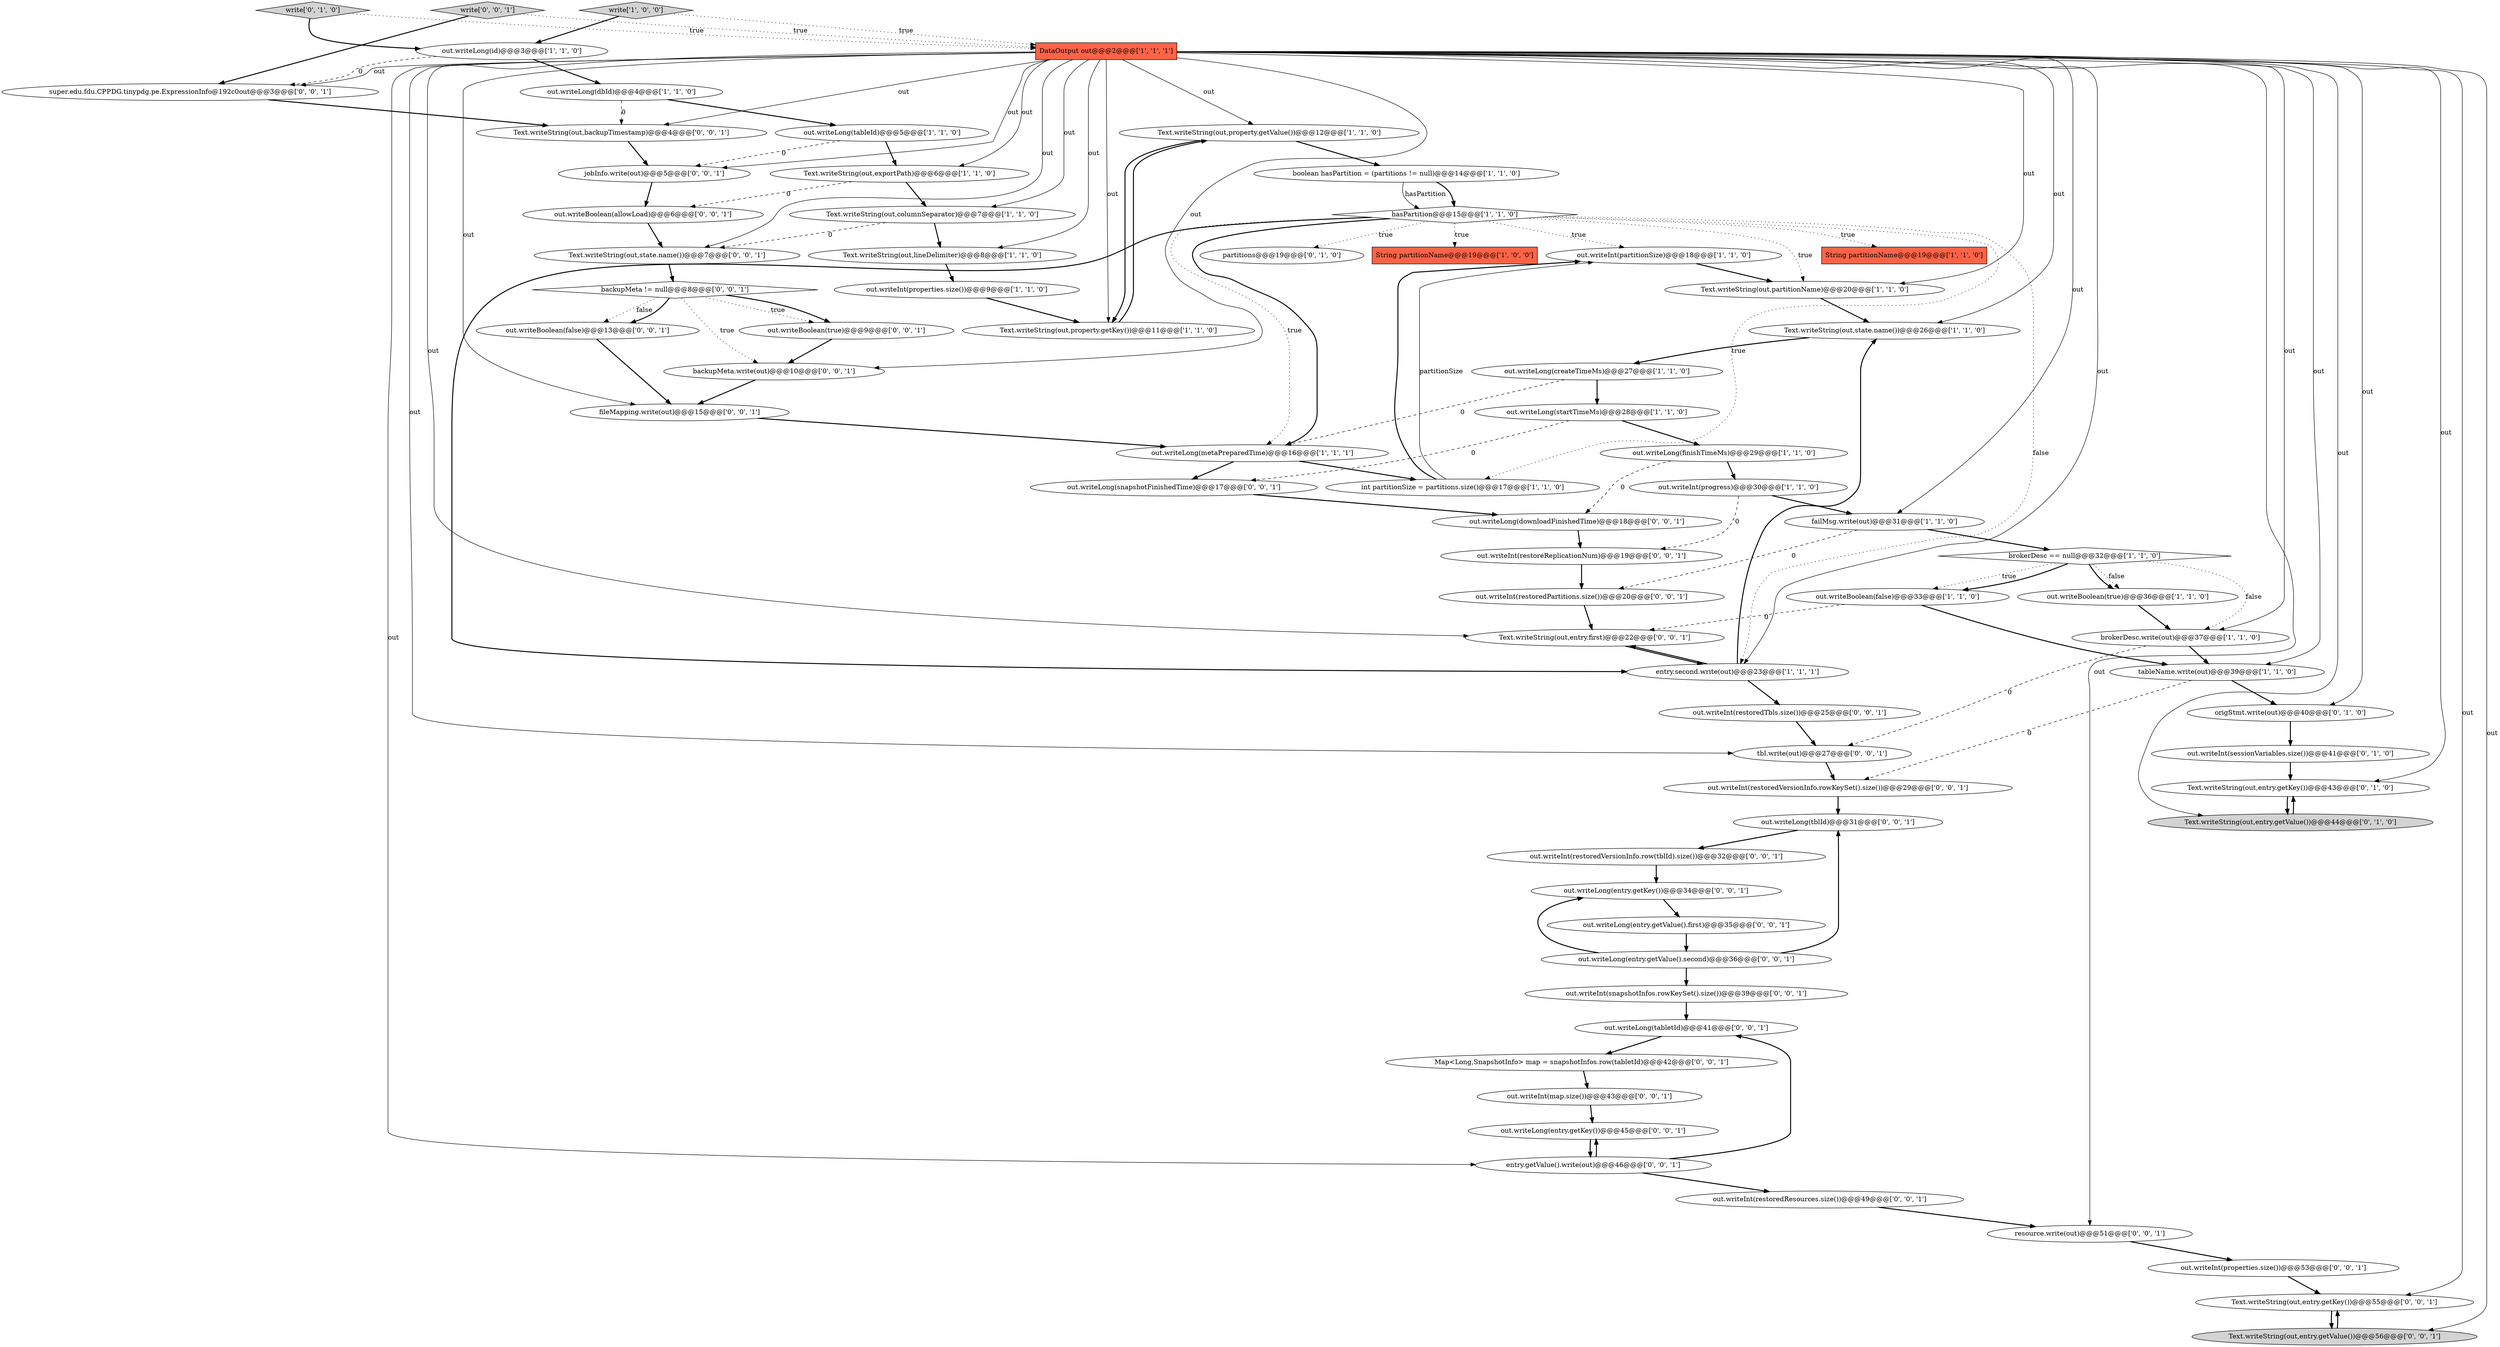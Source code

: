 digraph {
11 [style = filled, label = "Text.writeString(out,property.getValue())@@@12@@@['1', '1', '0']", fillcolor = white, shape = ellipse image = "AAA0AAABBB1BBB"];
39 [style = filled, label = "out.writeLong(snapshotFinishedTime)@@@17@@@['0', '0', '1']", fillcolor = white, shape = ellipse image = "AAA0AAABBB3BBB"];
53 [style = filled, label = "out.writeLong(entry.getKey())@@@34@@@['0', '0', '1']", fillcolor = white, shape = ellipse image = "AAA0AAABBB3BBB"];
55 [style = filled, label = "out.writeLong(tabletId)@@@41@@@['0', '0', '1']", fillcolor = white, shape = ellipse image = "AAA0AAABBB3BBB"];
18 [style = filled, label = "out.writeLong(dbId)@@@4@@@['1', '1', '0']", fillcolor = white, shape = ellipse image = "AAA0AAABBB1BBB"];
19 [style = filled, label = "Text.writeString(out,property.getKey())@@@11@@@['1', '1', '0']", fillcolor = white, shape = ellipse image = "AAA0AAABBB1BBB"];
58 [style = filled, label = "backupMeta.write(out)@@@10@@@['0', '0', '1']", fillcolor = white, shape = ellipse image = "AAA0AAABBB3BBB"];
70 [style = filled, label = "out.writeLong(entry.getValue().first)@@@35@@@['0', '0', '1']", fillcolor = white, shape = ellipse image = "AAA0AAABBB3BBB"];
16 [style = filled, label = "String partitionName@@@19@@@['1', '1', '0']", fillcolor = tomato, shape = box image = "AAA0AAABBB1BBB"];
38 [style = filled, label = "out.writeLong(entry.getKey())@@@45@@@['0', '0', '1']", fillcolor = white, shape = ellipse image = "AAA0AAABBB3BBB"];
52 [style = filled, label = "backupMeta != null@@@8@@@['0', '0', '1']", fillcolor = white, shape = diamond image = "AAA0AAABBB3BBB"];
54 [style = filled, label = "out.writeBoolean(allowLoad)@@@6@@@['0', '0', '1']", fillcolor = white, shape = ellipse image = "AAA0AAABBB3BBB"];
33 [style = filled, label = "out.writeInt(sessionVariables.size())@@@41@@@['0', '1', '0']", fillcolor = white, shape = ellipse image = "AAA1AAABBB2BBB"];
41 [style = filled, label = "fileMapping.write(out)@@@15@@@['0', '0', '1']", fillcolor = white, shape = ellipse image = "AAA0AAABBB3BBB"];
47 [style = filled, label = "Text.writeString(out,entry.first)@@@22@@@['0', '0', '1']", fillcolor = white, shape = ellipse image = "AAA0AAABBB3BBB"];
66 [style = filled, label = "out.writeInt(map.size())@@@43@@@['0', '0', '1']", fillcolor = white, shape = ellipse image = "AAA0AAABBB3BBB"];
31 [style = filled, label = "origStmt.write(out)@@@40@@@['0', '1', '0']", fillcolor = white, shape = ellipse image = "AAA1AAABBB2BBB"];
51 [style = filled, label = "out.writeLong(downloadFinishedTime)@@@18@@@['0', '0', '1']", fillcolor = white, shape = ellipse image = "AAA0AAABBB3BBB"];
43 [style = filled, label = "Text.writeString(out,state.name())@@@7@@@['0', '0', '1']", fillcolor = white, shape = ellipse image = "AAA0AAABBB3BBB"];
68 [style = filled, label = "out.writeInt(restoredVersionInfo.rowKeySet().size())@@@29@@@['0', '0', '1']", fillcolor = white, shape = ellipse image = "AAA0AAABBB3BBB"];
23 [style = filled, label = "out.writeInt(partitionSize)@@@18@@@['1', '1', '0']", fillcolor = white, shape = ellipse image = "AAA0AAABBB1BBB"];
26 [style = filled, label = "tableName.write(out)@@@39@@@['1', '1', '0']", fillcolor = white, shape = ellipse image = "AAA0AAABBB1BBB"];
34 [style = filled, label = "partitions@@@19@@@['0', '1', '0']", fillcolor = white, shape = ellipse image = "AAA0AAABBB2BBB"];
63 [style = filled, label = "out.writeInt(properties.size())@@@53@@@['0', '0', '1']", fillcolor = white, shape = ellipse image = "AAA0AAABBB3BBB"];
64 [style = filled, label = "out.writeInt(restoredPartitions.size())@@@20@@@['0', '0', '1']", fillcolor = white, shape = ellipse image = "AAA0AAABBB3BBB"];
60 [style = filled, label = "out.writeBoolean(false)@@@13@@@['0', '0', '1']", fillcolor = white, shape = ellipse image = "AAA0AAABBB3BBB"];
8 [style = filled, label = "DataOutput out@@@2@@@['1', '1', '1']", fillcolor = tomato, shape = box image = "AAA0AAABBB1BBB"];
10 [style = filled, label = "Text.writeString(out,lineDelimiter)@@@8@@@['1', '1', '0']", fillcolor = white, shape = ellipse image = "AAA0AAABBB1BBB"];
14 [style = filled, label = "Text.writeString(out,columnSeparator)@@@7@@@['1', '1', '0']", fillcolor = white, shape = ellipse image = "AAA0AAABBB1BBB"];
7 [style = filled, label = "Text.writeString(out,state.name())@@@26@@@['1', '1', '0']", fillcolor = white, shape = ellipse image = "AAA0AAABBB1BBB"];
22 [style = filled, label = "out.writeLong(createTimeMs)@@@27@@@['1', '1', '0']", fillcolor = white, shape = ellipse image = "AAA0AAABBB1BBB"];
50 [style = filled, label = "entry.getValue().write(out)@@@46@@@['0', '0', '1']", fillcolor = white, shape = ellipse image = "AAA0AAABBB3BBB"];
46 [style = filled, label = "write['0', '0', '1']", fillcolor = lightgray, shape = diamond image = "AAA0AAABBB3BBB"];
67 [style = filled, label = "jobInfo.write(out)@@@5@@@['0', '0', '1']", fillcolor = white, shape = ellipse image = "AAA0AAABBB3BBB"];
27 [style = filled, label = "entry.second.write(out)@@@23@@@['1', '1', '1']", fillcolor = white, shape = ellipse image = "AAA0AAABBB1BBB"];
44 [style = filled, label = "resource.write(out)@@@51@@@['0', '0', '1']", fillcolor = white, shape = ellipse image = "AAA0AAABBB3BBB"];
45 [style = filled, label = "Map<Long,SnapshotInfo> map = snapshotInfos.row(tabletId)@@@42@@@['0', '0', '1']", fillcolor = white, shape = ellipse image = "AAA0AAABBB3BBB"];
42 [style = filled, label = "Text.writeString(out,entry.getKey())@@@55@@@['0', '0', '1']", fillcolor = white, shape = ellipse image = "AAA0AAABBB3BBB"];
69 [style = filled, label = "out.writeBoolean(true)@@@9@@@['0', '0', '1']", fillcolor = white, shape = ellipse image = "AAA0AAABBB3BBB"];
28 [style = filled, label = "Text.writeString(out,exportPath)@@@6@@@['1', '1', '0']", fillcolor = white, shape = ellipse image = "AAA0AAABBB1BBB"];
59 [style = filled, label = "out.writeLong(entry.getValue().second)@@@36@@@['0', '0', '1']", fillcolor = white, shape = ellipse image = "AAA0AAABBB3BBB"];
25 [style = filled, label = "brokerDesc.write(out)@@@37@@@['1', '1', '0']", fillcolor = white, shape = ellipse image = "AAA0AAABBB1BBB"];
48 [style = filled, label = "tbl.write(out)@@@27@@@['0', '0', '1']", fillcolor = white, shape = ellipse image = "AAA0AAABBB3BBB"];
30 [style = filled, label = "brokerDesc == null@@@32@@@['1', '1', '0']", fillcolor = white, shape = diamond image = "AAA0AAABBB1BBB"];
57 [style = filled, label = "out.writeInt(restoredTbls.size())@@@25@@@['0', '0', '1']", fillcolor = white, shape = ellipse image = "AAA0AAABBB3BBB"];
0 [style = filled, label = "out.writeLong(startTimeMs)@@@28@@@['1', '1', '0']", fillcolor = white, shape = ellipse image = "AAA0AAABBB1BBB"];
62 [style = filled, label = "out.writeInt(restoredVersionInfo.row(tblId).size())@@@32@@@['0', '0', '1']", fillcolor = white, shape = ellipse image = "AAA0AAABBB3BBB"];
9 [style = filled, label = "out.writeLong(tableId)@@@5@@@['1', '1', '0']", fillcolor = white, shape = ellipse image = "AAA0AAABBB1BBB"];
24 [style = filled, label = "out.writeBoolean(true)@@@36@@@['1', '1', '0']", fillcolor = white, shape = ellipse image = "AAA0AAABBB1BBB"];
3 [style = filled, label = "hasPartition@@@15@@@['1', '1', '0']", fillcolor = white, shape = diamond image = "AAA0AAABBB1BBB"];
29 [style = filled, label = "out.writeInt(progress)@@@30@@@['1', '1', '0']", fillcolor = white, shape = ellipse image = "AAA0AAABBB1BBB"];
36 [style = filled, label = "Text.writeString(out,entry.getValue())@@@44@@@['0', '1', '0']", fillcolor = lightgray, shape = ellipse image = "AAA1AAABBB2BBB"];
37 [style = filled, label = "super.edu.fdu.CPPDG.tinypdg.pe.ExpressionInfo@192c0out@@@3@@@['0', '0', '1']", fillcolor = white, shape = ellipse image = "AAA0AAABBB3BBB"];
32 [style = filled, label = "write['0', '1', '0']", fillcolor = lightgray, shape = diamond image = "AAA0AAABBB2BBB"];
20 [style = filled, label = "out.writeBoolean(false)@@@33@@@['1', '1', '0']", fillcolor = white, shape = ellipse image = "AAA0AAABBB1BBB"];
61 [style = filled, label = "out.writeInt(restoredResources.size())@@@49@@@['0', '0', '1']", fillcolor = white, shape = ellipse image = "AAA0AAABBB3BBB"];
21 [style = filled, label = "Text.writeString(out,partitionName)@@@20@@@['1', '1', '0']", fillcolor = white, shape = ellipse image = "AAA0AAABBB1BBB"];
35 [style = filled, label = "Text.writeString(out,entry.getKey())@@@43@@@['0', '1', '0']", fillcolor = white, shape = ellipse image = "AAA1AAABBB2BBB"];
12 [style = filled, label = "out.writeLong(metaPreparedTime)@@@16@@@['1', '1', '1']", fillcolor = white, shape = ellipse image = "AAA0AAABBB1BBB"];
65 [style = filled, label = "out.writeInt(snapshotInfos.rowKeySet().size())@@@39@@@['0', '0', '1']", fillcolor = white, shape = ellipse image = "AAA0AAABBB3BBB"];
17 [style = filled, label = "failMsg.write(out)@@@31@@@['1', '1', '0']", fillcolor = white, shape = ellipse image = "AAA0AAABBB1BBB"];
40 [style = filled, label = "Text.writeString(out,backupTimestamp)@@@4@@@['0', '0', '1']", fillcolor = white, shape = ellipse image = "AAA0AAABBB3BBB"];
56 [style = filled, label = "Text.writeString(out,entry.getValue())@@@56@@@['0', '0', '1']", fillcolor = lightgray, shape = ellipse image = "AAA0AAABBB3BBB"];
4 [style = filled, label = "write['1', '0', '0']", fillcolor = lightgray, shape = diamond image = "AAA0AAABBB1BBB"];
5 [style = filled, label = "out.writeInt(properties.size())@@@9@@@['1', '1', '0']", fillcolor = white, shape = ellipse image = "AAA0AAABBB1BBB"];
71 [style = filled, label = "out.writeInt(restoreReplicationNum)@@@19@@@['0', '0', '1']", fillcolor = white, shape = ellipse image = "AAA0AAABBB3BBB"];
2 [style = filled, label = "String partitionName@@@19@@@['1', '0', '0']", fillcolor = tomato, shape = box image = "AAA0AAABBB1BBB"];
1 [style = filled, label = "out.writeLong(id)@@@3@@@['1', '1', '0']", fillcolor = white, shape = ellipse image = "AAA0AAABBB1BBB"];
49 [style = filled, label = "out.writeLong(tblId)@@@31@@@['0', '0', '1']", fillcolor = white, shape = ellipse image = "AAA0AAABBB3BBB"];
6 [style = filled, label = "boolean hasPartition = (partitions != null)@@@14@@@['1', '1', '0']", fillcolor = white, shape = ellipse image = "AAA0AAABBB1BBB"];
15 [style = filled, label = "out.writeLong(finishTimeMs)@@@29@@@['1', '1', '0']", fillcolor = white, shape = ellipse image = "AAA0AAABBB1BBB"];
13 [style = filled, label = "int partitionSize = partitions.size()@@@17@@@['1', '1', '0']", fillcolor = white, shape = ellipse image = "AAA0AAABBB1BBB"];
69->58 [style = bold, label=""];
3->12 [style = dotted, label="true"];
8->35 [style = solid, label="out"];
8->56 [style = solid, label="out"];
60->41 [style = bold, label=""];
15->51 [style = dashed, label="0"];
8->27 [style = solid, label="out"];
27->7 [style = bold, label=""];
53->70 [style = bold, label=""];
8->48 [style = solid, label="out"];
8->44 [style = solid, label="out"];
25->26 [style = bold, label=""];
59->49 [style = bold, label=""];
62->53 [style = bold, label=""];
44->63 [style = bold, label=""];
1->18 [style = bold, label=""];
7->22 [style = bold, label=""];
67->54 [style = bold, label=""];
14->43 [style = dashed, label="0"];
20->47 [style = dashed, label="0"];
56->42 [style = bold, label=""];
8->58 [style = solid, label="out"];
30->24 [style = dotted, label="false"];
0->15 [style = bold, label=""];
46->37 [style = bold, label=""];
8->17 [style = solid, label="out"];
29->17 [style = bold, label=""];
39->51 [style = bold, label=""];
8->31 [style = solid, label="out"];
9->28 [style = bold, label=""];
28->54 [style = dashed, label="0"];
29->71 [style = dashed, label="0"];
14->10 [style = bold, label=""];
31->33 [style = bold, label=""];
3->16 [style = dotted, label="true"];
50->61 [style = bold, label=""];
46->8 [style = dotted, label="true"];
36->35 [style = bold, label=""];
10->5 [style = bold, label=""];
3->13 [style = dotted, label="true"];
8->11 [style = solid, label="out"];
45->66 [style = bold, label=""];
30->20 [style = dotted, label="true"];
38->50 [style = bold, label=""];
12->39 [style = bold, label=""];
8->36 [style = solid, label="out"];
40->67 [style = bold, label=""];
68->49 [style = bold, label=""];
47->27 [style = bold, label=""];
8->50 [style = solid, label="out"];
71->64 [style = bold, label=""];
52->58 [style = dotted, label="true"];
8->14 [style = solid, label="out"];
70->59 [style = bold, label=""];
11->6 [style = bold, label=""];
58->41 [style = bold, label=""];
50->55 [style = bold, label=""];
4->1 [style = bold, label=""];
12->13 [style = bold, label=""];
32->1 [style = bold, label=""];
23->21 [style = bold, label=""];
33->35 [style = bold, label=""];
8->25 [style = solid, label="out"];
37->40 [style = bold, label=""];
8->21 [style = solid, label="out"];
19->11 [style = bold, label=""];
43->52 [style = bold, label=""];
65->55 [style = bold, label=""];
35->36 [style = bold, label=""];
30->25 [style = dotted, label="false"];
63->42 [style = bold, label=""];
1->37 [style = dashed, label="0"];
48->68 [style = bold, label=""];
52->60 [style = dotted, label="false"];
24->25 [style = bold, label=""];
8->7 [style = solid, label="out"];
8->19 [style = solid, label="out"];
8->28 [style = solid, label="out"];
28->14 [style = bold, label=""];
57->48 [style = bold, label=""];
8->47 [style = solid, label="out"];
32->8 [style = dotted, label="true"];
8->67 [style = solid, label="out"];
8->37 [style = solid, label="out"];
61->44 [style = bold, label=""];
59->65 [style = bold, label=""];
15->29 [style = bold, label=""];
5->19 [style = bold, label=""];
8->26 [style = solid, label="out"];
22->0 [style = bold, label=""];
27->47 [style = bold, label=""];
13->23 [style = bold, label=""];
3->27 [style = bold, label=""];
30->20 [style = bold, label=""];
18->9 [style = bold, label=""];
8->10 [style = solid, label="out"];
3->12 [style = bold, label=""];
64->47 [style = bold, label=""];
11->19 [style = bold, label=""];
52->69 [style = dotted, label="true"];
6->3 [style = bold, label=""];
17->64 [style = dashed, label="0"];
8->41 [style = solid, label="out"];
21->7 [style = bold, label=""];
9->67 [style = dashed, label="0"];
8->40 [style = solid, label="out"];
8->42 [style = solid, label="out"];
17->30 [style = bold, label=""];
8->43 [style = solid, label="out"];
49->62 [style = bold, label=""];
13->23 [style = solid, label="partitionSize"];
27->57 [style = bold, label=""];
50->38 [style = bold, label=""];
22->12 [style = dashed, label="0"];
18->40 [style = dashed, label="0"];
26->31 [style = bold, label=""];
3->23 [style = dotted, label="true"];
3->21 [style = dotted, label="true"];
52->69 [style = bold, label=""];
25->48 [style = dashed, label="0"];
41->12 [style = bold, label=""];
4->8 [style = dotted, label="true"];
55->45 [style = bold, label=""];
0->39 [style = dashed, label="0"];
3->2 [style = dotted, label="true"];
52->60 [style = bold, label=""];
59->53 [style = bold, label=""];
6->3 [style = solid, label="hasPartition"];
54->43 [style = bold, label=""];
3->34 [style = dotted, label="true"];
66->38 [style = bold, label=""];
3->27 [style = dotted, label="false"];
42->56 [style = bold, label=""];
20->26 [style = bold, label=""];
51->71 [style = bold, label=""];
30->24 [style = bold, label=""];
26->68 [style = dashed, label="0"];
}

